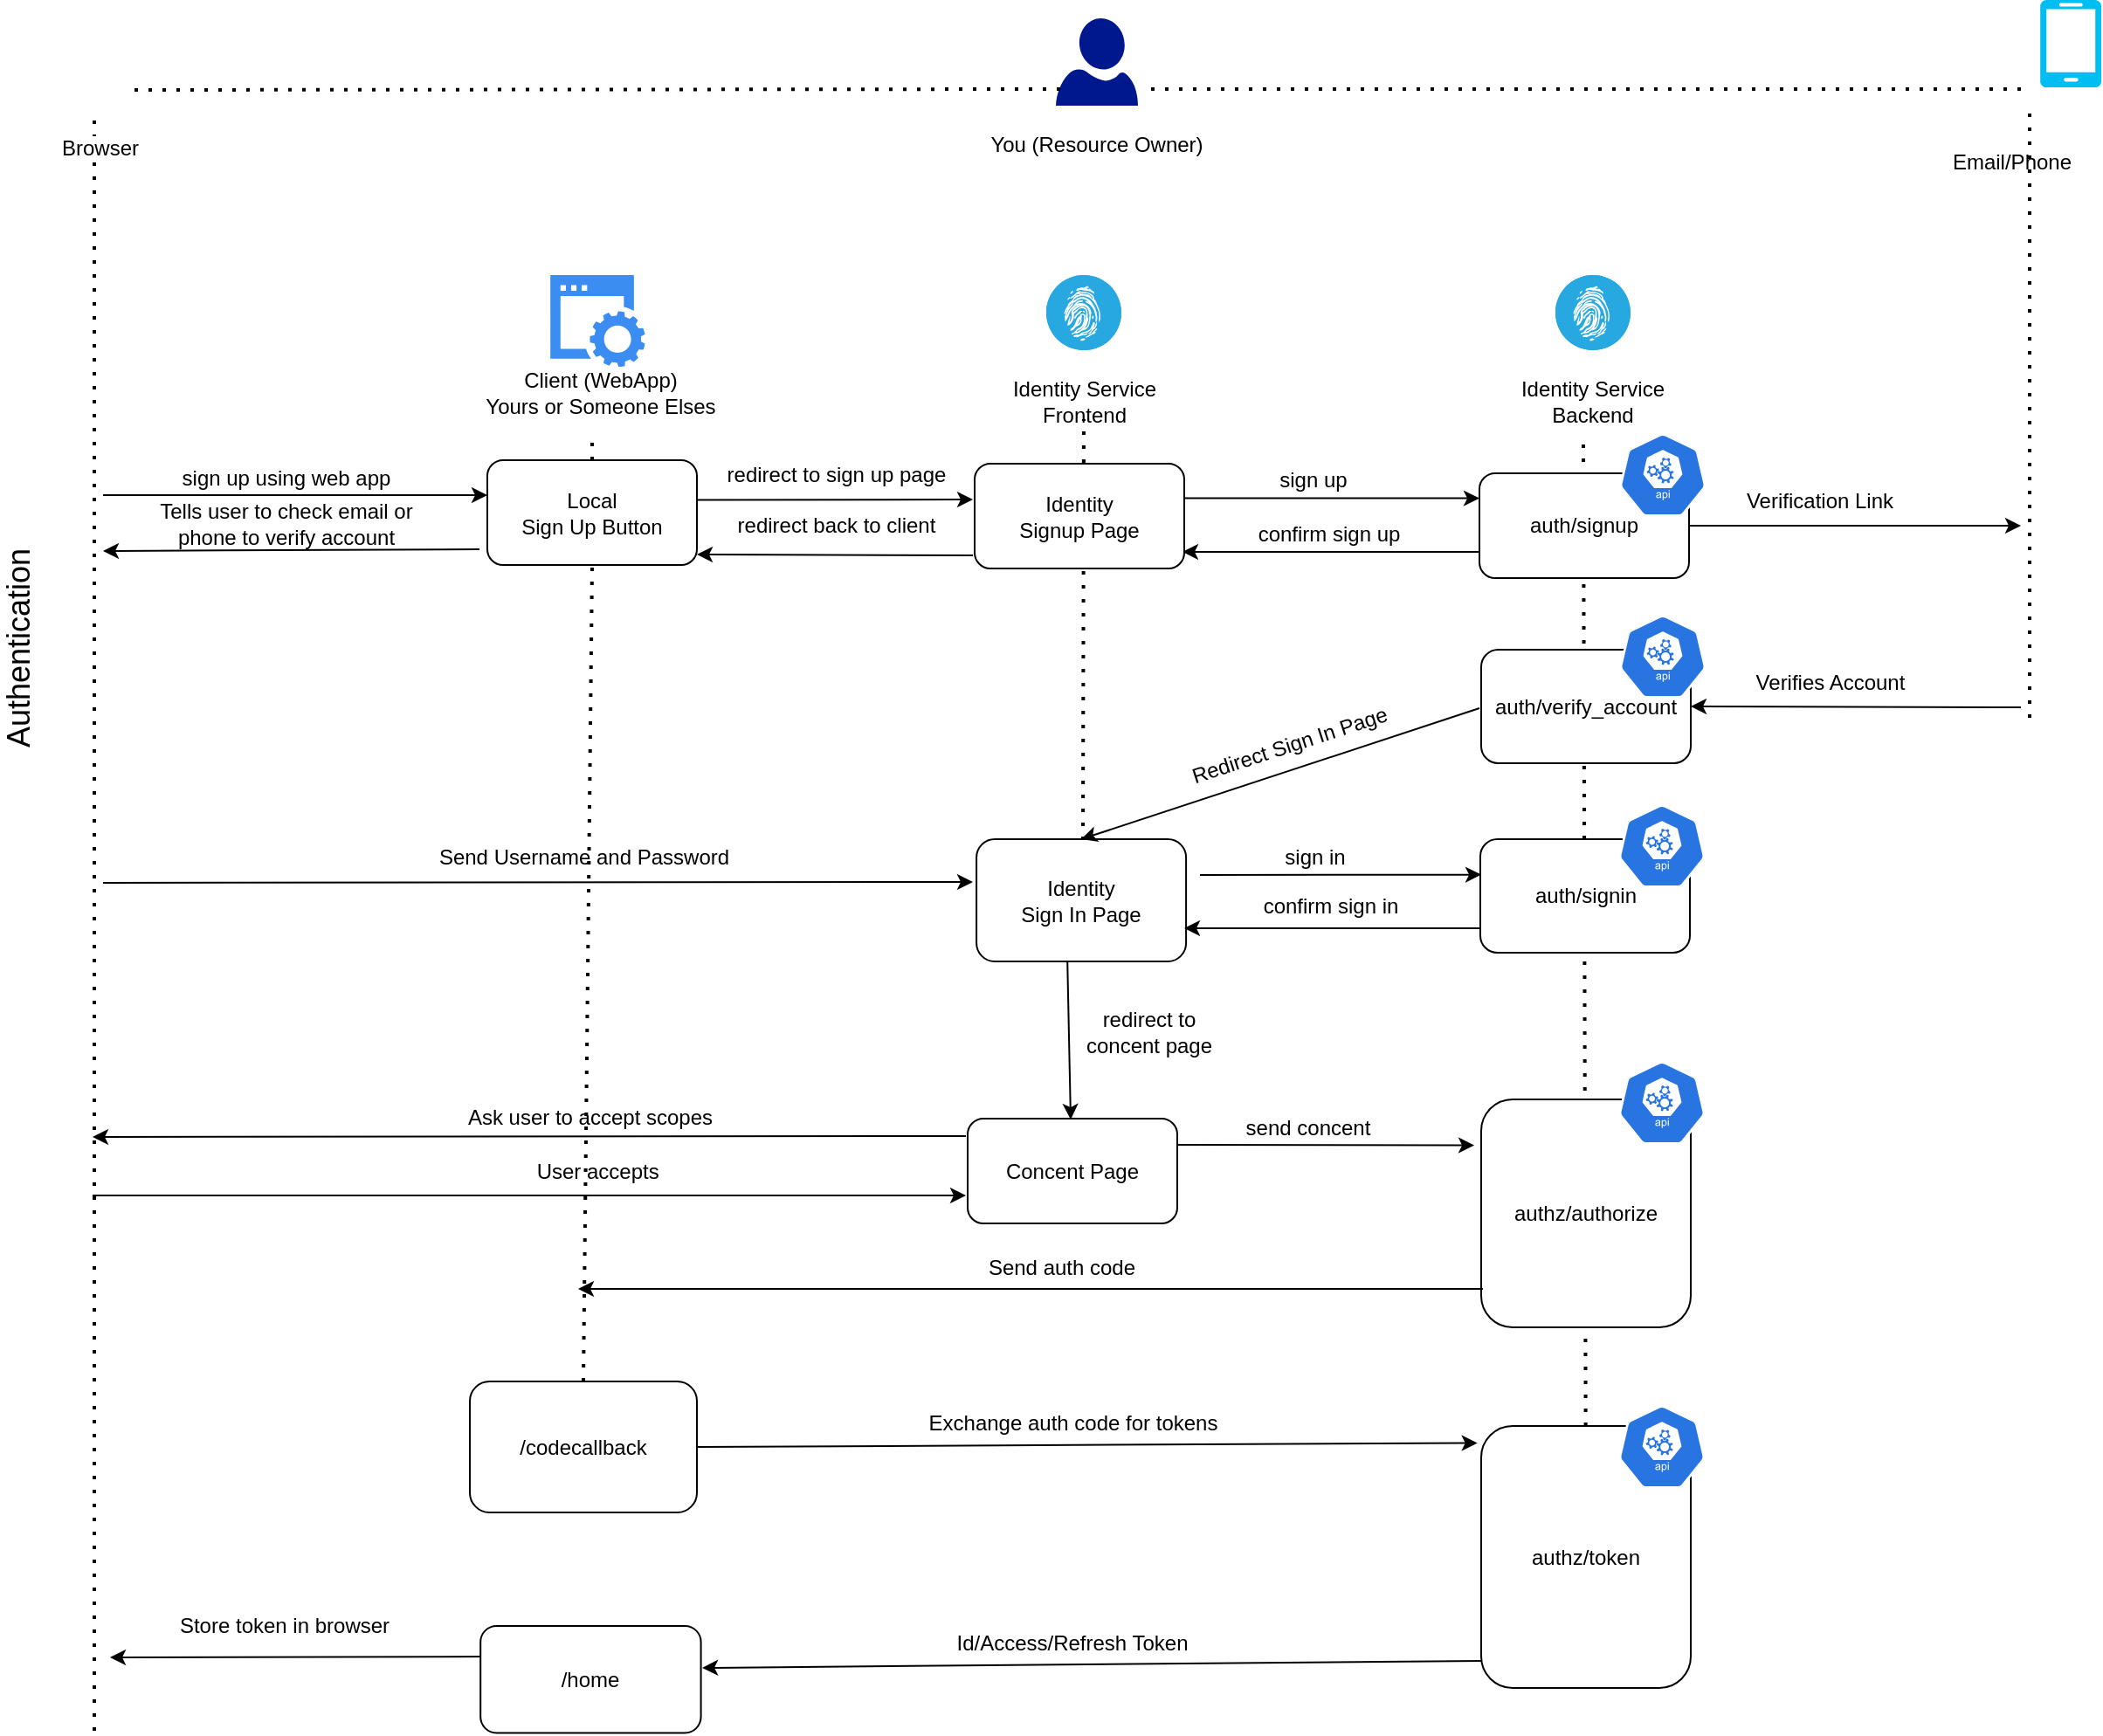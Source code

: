 <mxfile version="13.7.1" type="device"><diagram id="iUe4d74gnAT5RnV2DOWe" name="Page-1"><mxGraphModel dx="1753" dy="1592" grid="1" gridSize="10" guides="1" tooltips="1" connect="1" arrows="1" fold="1" page="1" pageScale="1" pageWidth="827" pageHeight="1169" math="0" shadow="0"><root><mxCell id="0"/><mxCell id="1" parent="0"/><mxCell id="fANC6qBSwLSL_ELg2gKO-146" value="" style="endArrow=none;dashed=1;html=1;dashPattern=1 3;strokeWidth=2;entryX=0.5;entryY=1;entryDx=0;entryDy=0;" edge="1" parent="1" target="fANC6qBSwLSL_ELg2gKO-143"><mxGeometry width="50" height="50" relative="1" as="geometry"><mxPoint x="153" y="350" as="sourcePoint"/><mxPoint x="152.79" y="194.5" as="targetPoint"/></mxGeometry></mxCell><mxCell id="fANC6qBSwLSL_ELg2gKO-18" value="" style="endArrow=none;dashed=1;html=1;dashPattern=1 3;strokeWidth=2;" edge="1" parent="1" source="fANC6qBSwLSL_ELg2gKO-112"><mxGeometry width="50" height="50" relative="1" as="geometry"><mxPoint x="-118" y="1038.5" as="sourcePoint"/><mxPoint x="-128" y="118.5" as="targetPoint"/></mxGeometry></mxCell><mxCell id="fANC6qBSwLSL_ELg2gKO-28" value="" style="endArrow=none;dashed=1;html=1;dashPattern=1 3;strokeWidth=2;entryX=0.5;entryY=1;entryDx=0;entryDy=0;" edge="1" parent="1" source="fANC6qBSwLSL_ELg2gKO-77"><mxGeometry width="50" height="50" relative="1" as="geometry"><mxPoint x="440" y="870" as="sourcePoint"/><mxPoint x="439.5" y="120" as="targetPoint"/></mxGeometry></mxCell><mxCell id="fANC6qBSwLSL_ELg2gKO-10" value="auth/signup" style="rounded=1;whiteSpace=wrap;html=1;" vertex="1" parent="1"><mxGeometry x="380" y="140" width="120" height="60" as="geometry"/></mxCell><mxCell id="fANC6qBSwLSL_ELg2gKO-12" value="auth/verify_account" style="rounded=1;whiteSpace=wrap;html=1;" vertex="1" parent="1"><mxGeometry x="381" y="241" width="120" height="65" as="geometry"/></mxCell><mxCell id="fANC6qBSwLSL_ELg2gKO-29" value="" style="endArrow=classic;html=1;entryX=0;entryY=0.5;entryDx=0;entryDy=0;" edge="1" parent="1"><mxGeometry width="50" height="50" relative="1" as="geometry"><mxPoint x="180" y="154.31" as="sourcePoint"/><mxPoint x="380" y="154.31" as="targetPoint"/></mxGeometry></mxCell><mxCell id="fANC6qBSwLSL_ELg2gKO-30" value="" style="shape=image;html=1;verticalAlign=top;verticalLabelPosition=bottom;labelBackgroundColor=#ffffff;imageAspect=0;aspect=fixed;image=https://cdn4.iconfinder.com/data/icons/aiga-symbol-signs/612/aiga_mail_bg-128.png" vertex="1" parent="1"><mxGeometry x="661" y="-105" width="48" height="48" as="geometry"/></mxCell><mxCell id="fANC6qBSwLSL_ELg2gKO-31" value="" style="endArrow=classic;html=1;exitX=1;exitY=0.5;exitDx=0;exitDy=0;" edge="1" parent="1" source="fANC6qBSwLSL_ELg2gKO-10"><mxGeometry width="50" height="50" relative="1" as="geometry"><mxPoint x="540" y="180" as="sourcePoint"/><mxPoint x="690" y="170" as="targetPoint"/></mxGeometry></mxCell><mxCell id="fANC6qBSwLSL_ELg2gKO-32" value="" style="verticalLabelPosition=bottom;html=1;verticalAlign=top;align=center;strokeColor=none;fillColor=#00BEF2;shape=mxgraph.azure.mobile;pointerEvents=1;" vertex="1" parent="1"><mxGeometry x="701" y="-131" width="35" height="50" as="geometry"/></mxCell><mxCell id="fANC6qBSwLSL_ELg2gKO-33" value="Verification Link" style="text;html=1;strokeColor=none;fillColor=none;align=center;verticalAlign=middle;whiteSpace=wrap;rounded=0;" vertex="1" parent="1"><mxGeometry x="530" y="146" width="90" height="20" as="geometry"/></mxCell><mxCell id="fANC6qBSwLSL_ELg2gKO-36" value="" style="endArrow=classic;html=1;entryX=1;entryY=0.5;entryDx=0;entryDy=0;" edge="1" parent="1" target="fANC6qBSwLSL_ELg2gKO-12"><mxGeometry width="50" height="50" relative="1" as="geometry"><mxPoint x="690" y="274" as="sourcePoint"/><mxPoint x="641" y="236" as="targetPoint"/></mxGeometry></mxCell><mxCell id="fANC6qBSwLSL_ELg2gKO-37" value="Verifies Account" style="text;html=1;strokeColor=none;fillColor=none;align=center;verticalAlign=middle;whiteSpace=wrap;rounded=0;" vertex="1" parent="1"><mxGeometry x="536" y="250" width="90" height="20" as="geometry"/></mxCell><mxCell id="fANC6qBSwLSL_ELg2gKO-38" value="sign up" style="text;html=1;strokeColor=none;fillColor=none;align=center;verticalAlign=middle;whiteSpace=wrap;rounded=0;" vertex="1" parent="1"><mxGeometry x="240" y="134" width="90" height="20" as="geometry"/></mxCell><mxCell id="fANC6qBSwLSL_ELg2gKO-39" value="" style="endArrow=classic;html=1;exitX=0;exitY=0.75;exitDx=0;exitDy=0;" edge="1" parent="1" source="fANC6qBSwLSL_ELg2gKO-10"><mxGeometry width="50" height="50" relative="1" as="geometry"><mxPoint x="370.72" y="185" as="sourcePoint"/><mxPoint x="210" y="185" as="targetPoint"/></mxGeometry></mxCell><mxCell id="fANC6qBSwLSL_ELg2gKO-40" value="confirm sign up" style="text;html=1;strokeColor=none;fillColor=none;align=center;verticalAlign=middle;whiteSpace=wrap;rounded=0;" vertex="1" parent="1"><mxGeometry x="248.55" y="165" width="90" height="20" as="geometry"/></mxCell><mxCell id="fANC6qBSwLSL_ELg2gKO-52" value="Identity Service Backend" style="text;html=1;strokeColor=none;fillColor=none;align=center;verticalAlign=middle;whiteSpace=wrap;rounded=0;" vertex="1" parent="1"><mxGeometry x="400" y="89" width="90" height="20" as="geometry"/></mxCell><mxCell id="fANC6qBSwLSL_ELg2gKO-53" value="Client (WebApp)&lt;br&gt;Yours or Someone Elses" style="text;html=1;strokeColor=none;fillColor=none;align=center;verticalAlign=middle;whiteSpace=wrap;rounded=0;" vertex="1" parent="1"><mxGeometry x="-193" y="83.5" width="140" height="20" as="geometry"/></mxCell><mxCell id="fANC6qBSwLSL_ELg2gKO-55" value="Email/Phone" style="text;html=1;strokeColor=none;fillColor=none;align=center;verticalAlign=middle;whiteSpace=wrap;rounded=0;" vertex="1" parent="1"><mxGeometry x="640" y="-48" width="90" height="20" as="geometry"/></mxCell><mxCell id="fANC6qBSwLSL_ELg2gKO-56" value="" style="fillColor=#28A8E0;verticalLabelPosition=bottom;html=1;strokeColor=#ffffff;verticalAlign=top;align=center;points=[[0.145,0.145,0],[0.5,0,0],[0.855,0.145,0],[1,0.5,0],[0.855,0.855,0],[0.5,1,0],[0.145,0.855,0],[0,0.5,0]];pointerEvents=1;shape=mxgraph.cisco_safe.compositeIcon;bgIcon=ellipse;resIcon=mxgraph.cisco_safe.capability.identity_authorization;" vertex="1" parent="1"><mxGeometry x="423.5" y="26.5" width="43" height="43" as="geometry"/></mxCell><mxCell id="fANC6qBSwLSL_ELg2gKO-61" value="&lt;font style=&quot;font-size: 18px&quot;&gt;Authentication&lt;/font&gt;" style="text;html=1;strokeColor=none;fillColor=none;align=center;verticalAlign=middle;whiteSpace=wrap;rounded=0;rotation=-90;" vertex="1" parent="1"><mxGeometry x="-521" y="230" width="130" height="20" as="geometry"/></mxCell><mxCell id="fANC6qBSwLSL_ELg2gKO-73" value="" style="endArrow=classic;html=1;exitX=1;exitY=0.5;exitDx=0;exitDy=0;entryX=-0.018;entryY=0.065;entryDx=0;entryDy=0;entryPerimeter=0;" edge="1" parent="1" source="fANC6qBSwLSL_ELg2gKO-193" target="fANC6qBSwLSL_ELg2gKO-77"><mxGeometry width="50" height="50" relative="1" as="geometry"><mxPoint x="-95" y="773.5" as="sourcePoint"/><mxPoint x="410" y="746.5" as="targetPoint"/></mxGeometry></mxCell><mxCell id="fANC6qBSwLSL_ELg2gKO-75" value="" style="endArrow=classic;html=1;entryX=1.006;entryY=0.392;entryDx=0;entryDy=0;entryPerimeter=0;" edge="1" parent="1" target="fANC6qBSwLSL_ELg2gKO-199"><mxGeometry width="50" height="50" relative="1" as="geometry"><mxPoint x="381" y="820" as="sourcePoint"/><mxPoint x="-51" y="820" as="targetPoint"/></mxGeometry></mxCell><mxCell id="fANC6qBSwLSL_ELg2gKO-76" value="Id/Access/Refresh Token" style="text;html=1;strokeColor=none;fillColor=none;align=center;verticalAlign=middle;whiteSpace=wrap;rounded=0;" vertex="1" parent="1"><mxGeometry x="77" y="800" width="140" height="20" as="geometry"/></mxCell><mxCell id="fANC6qBSwLSL_ELg2gKO-77" value="authz/token" style="rounded=1;whiteSpace=wrap;html=1;" vertex="1" parent="1"><mxGeometry x="381" y="685.5" width="120" height="150" as="geometry"/></mxCell><mxCell id="fANC6qBSwLSL_ELg2gKO-86" value="Exchange auth code for tokens" style="text;html=1;strokeColor=none;fillColor=none;align=center;verticalAlign=middle;whiteSpace=wrap;rounded=0;" vertex="1" parent="1"><mxGeometry x="60.75" y="673.5" width="172.5" height="20" as="geometry"/></mxCell><mxCell id="fANC6qBSwLSL_ELg2gKO-87" value="" style="aspect=fixed;pointerEvents=1;shadow=0;dashed=0;html=1;strokeColor=none;labelPosition=center;verticalLabelPosition=bottom;verticalAlign=top;align=center;fillColor=#00188D;shape=mxgraph.azure.user" vertex="1" parent="1"><mxGeometry x="137.5" y="-120.5" width="47" height="50" as="geometry"/></mxCell><mxCell id="fANC6qBSwLSL_ELg2gKO-96" value="You (Resource Owner)" style="text;html=1;strokeColor=none;fillColor=none;align=center;verticalAlign=middle;whiteSpace=wrap;rounded=0;" vertex="1" parent="1"><mxGeometry x="81" y="-58.5" width="160" height="20" as="geometry"/></mxCell><mxCell id="fANC6qBSwLSL_ELg2gKO-97" value="" style="endArrow=none;dashed=1;html=1;dashPattern=1 3;strokeWidth=2;" edge="1" parent="1"><mxGeometry width="50" height="50" relative="1" as="geometry"><mxPoint x="-413" y="860" as="sourcePoint"/><mxPoint x="-413" y="-66" as="targetPoint"/></mxGeometry></mxCell><mxCell id="fANC6qBSwLSL_ELg2gKO-98" value="" style="endArrow=classic;html=1;" edge="1" parent="1"><mxGeometry width="50" height="50" relative="1" as="geometry"><mxPoint x="-408" y="152.5" as="sourcePoint"/><mxPoint x="-188" y="152.5" as="targetPoint"/></mxGeometry></mxCell><mxCell id="fANC6qBSwLSL_ELg2gKO-100" value="" style="html=1;aspect=fixed;strokeColor=none;shadow=0;align=center;verticalAlign=top;fillColor=#3B8DF1;shape=mxgraph.gcp2.website" vertex="1" parent="1"><mxGeometry x="-151.9" y="26.5" width="54.19" height="52.57" as="geometry"/></mxCell><mxCell id="fANC6qBSwLSL_ELg2gKO-101" value="sign up using web app" style="text;html=1;strokeColor=none;fillColor=none;align=center;verticalAlign=middle;whiteSpace=wrap;rounded=0;" vertex="1" parent="1"><mxGeometry x="-368" y="132.5" width="130" height="20" as="geometry"/></mxCell><mxCell id="fANC6qBSwLSL_ELg2gKO-102" value="" style="endArrow=classic;html=1;exitX=0;exitY=0.75;exitDx=0;exitDy=0;" edge="1" parent="1"><mxGeometry width="50" height="50" relative="1" as="geometry"><mxPoint x="-192.5" y="183.5" as="sourcePoint"/><mxPoint x="-408" y="184.5" as="targetPoint"/></mxGeometry></mxCell><mxCell id="fANC6qBSwLSL_ELg2gKO-103" value="Tells user to check email or phone to verify account" style="text;html=1;strokeColor=none;fillColor=none;align=center;verticalAlign=middle;whiteSpace=wrap;rounded=0;" vertex="1" parent="1"><mxGeometry x="-378" y="158.5" width="150" height="20" as="geometry"/></mxCell><mxCell id="fANC6qBSwLSL_ELg2gKO-104" value="" style="endArrow=none;dashed=1;html=1;dashPattern=1 3;strokeWidth=2;" edge="1" parent="1"><mxGeometry width="50" height="50" relative="1" as="geometry"><mxPoint x="690" y="-80" as="sourcePoint"/><mxPoint x="190" y="-80" as="targetPoint"/></mxGeometry></mxCell><mxCell id="fANC6qBSwLSL_ELg2gKO-105" value="" style="endArrow=none;dashed=1;html=1;dashPattern=1 3;strokeWidth=2;" edge="1" parent="1"><mxGeometry width="50" height="50" relative="1" as="geometry"><mxPoint x="695" y="280" as="sourcePoint"/><mxPoint x="695" y="-70" as="targetPoint"/></mxGeometry></mxCell><mxCell id="fANC6qBSwLSL_ELg2gKO-106" value="" style="endArrow=classic;html=1;" edge="1" parent="1"><mxGeometry width="50" height="50" relative="1" as="geometry"><mxPoint x="-408" y="374.5" as="sourcePoint"/><mxPoint x="90" y="374" as="targetPoint"/></mxGeometry></mxCell><mxCell id="fANC6qBSwLSL_ELg2gKO-107" value="Send Username and Password" style="text;html=1;strokeColor=none;fillColor=none;align=center;verticalAlign=middle;whiteSpace=wrap;rounded=0;" vertex="1" parent="1"><mxGeometry x="-234.5" y="349.5" width="203" height="20" as="geometry"/></mxCell><mxCell id="fANC6qBSwLSL_ELg2gKO-112" value="Local &lt;br&gt;Sign Up Button" style="rounded=1;whiteSpace=wrap;html=1;" vertex="1" parent="1"><mxGeometry x="-188" y="132.5" width="120" height="60" as="geometry"/></mxCell><mxCell id="fANC6qBSwLSL_ELg2gKO-113" value="" style="endArrow=none;dashed=1;html=1;dashPattern=1 3;strokeWidth=2;entryX=0.5;entryY=1;entryDx=0;entryDy=0;exitX=0.5;exitY=0;exitDx=0;exitDy=0;" edge="1" parent="1" source="fANC6qBSwLSL_ELg2gKO-193" target="fANC6qBSwLSL_ELg2gKO-112"><mxGeometry width="50" height="50" relative="1" as="geometry"><mxPoint x="-128" y="354.5" as="sourcePoint"/><mxPoint x="-118" y="114.5" as="targetPoint"/></mxGeometry></mxCell><mxCell id="fANC6qBSwLSL_ELg2gKO-116" value="Concent Page" style="rounded=1;whiteSpace=wrap;html=1;" vertex="1" parent="1"><mxGeometry x="87" y="509.5" width="120" height="60" as="geometry"/></mxCell><mxCell id="fANC6qBSwLSL_ELg2gKO-121" value="" style="endArrow=classic;html=1;" edge="1" parent="1"><mxGeometry width="50" height="50" relative="1" as="geometry"><mxPoint x="144" y="414.5" as="sourcePoint"/><mxPoint x="146" y="510" as="targetPoint"/></mxGeometry></mxCell><mxCell id="fANC6qBSwLSL_ELg2gKO-122" value="" style="endArrow=none;dashed=1;html=1;dashPattern=1 3;strokeWidth=2;entryX=1;entryY=0.5;entryDx=0;entryDy=0;" edge="1" parent="1" target="fANC6qBSwLSL_ELg2gKO-135"><mxGeometry width="50" height="50" relative="1" as="geometry"><mxPoint x="140" y="-80" as="sourcePoint"/><mxPoint x="-230" y="-80" as="targetPoint"/></mxGeometry></mxCell><mxCell id="fANC6qBSwLSL_ELg2gKO-127" value="" style="html=1;dashed=0;whitespace=wrap;fillColor=#2875E2;strokeColor=#ffffff;points=[[0.005,0.63,0],[0.1,0.2,0],[0.9,0.2,0],[0.5,0,0],[0.995,0.63,0],[0.72,0.99,0],[0.5,1,0],[0.28,0.99,0]];shape=mxgraph.kubernetes.icon;prIcon=api" vertex="1" parent="1"><mxGeometry x="460" y="117" width="50" height="48" as="geometry"/></mxCell><mxCell id="fANC6qBSwLSL_ELg2gKO-128" value="" style="html=1;dashed=0;whitespace=wrap;fillColor=#2875E2;strokeColor=#ffffff;points=[[0.005,0.63,0],[0.1,0.2,0],[0.9,0.2,0],[0.5,0,0],[0.995,0.63,0],[0.72,0.99,0],[0.5,1,0],[0.28,0.99,0]];shape=mxgraph.kubernetes.icon;prIcon=api" vertex="1" parent="1"><mxGeometry x="460" y="221" width="50" height="48" as="geometry"/></mxCell><mxCell id="fANC6qBSwLSL_ELg2gKO-135" value="Browser" style="shape=image;html=1;verticalAlign=top;verticalLabelPosition=bottom;labelBackgroundColor=#ffffff;imageAspect=0;aspect=fixed;image=https://cdn0.iconfinder.com/data/icons/flat-round-system/512/internet_explorer-128.png" vertex="1" parent="1"><mxGeometry x="-430" y="-99" width="39" height="39" as="geometry"/></mxCell><mxCell id="fANC6qBSwLSL_ELg2gKO-136" value="Identity &lt;br&gt;Signup Page" style="rounded=1;whiteSpace=wrap;html=1;" vertex="1" parent="1"><mxGeometry x="91" y="134.5" width="120" height="60" as="geometry"/></mxCell><mxCell id="fANC6qBSwLSL_ELg2gKO-138" value="" style="endArrow=classic;html=1;" edge="1" parent="1"><mxGeometry width="50" height="50" relative="1" as="geometry"><mxPoint x="-68" y="155.29" as="sourcePoint"/><mxPoint x="90" y="155" as="targetPoint"/></mxGeometry></mxCell><mxCell id="fANC6qBSwLSL_ELg2gKO-139" value="redirect to sign up page" style="text;html=1;strokeColor=none;fillColor=none;align=center;verticalAlign=middle;whiteSpace=wrap;rounded=0;" vertex="1" parent="1"><mxGeometry x="-53" y="131" width="130" height="20" as="geometry"/></mxCell><mxCell id="fANC6qBSwLSL_ELg2gKO-140" value="redirect back to client" style="text;html=1;strokeColor=none;fillColor=none;align=center;verticalAlign=middle;whiteSpace=wrap;rounded=0;" vertex="1" parent="1"><mxGeometry x="-53" y="160" width="130" height="20" as="geometry"/></mxCell><mxCell id="fANC6qBSwLSL_ELg2gKO-141" value="" style="endArrow=classic;html=1;entryX=1;entryY=1;entryDx=0;entryDy=0;" edge="1" parent="1"><mxGeometry width="50" height="50" relative="1" as="geometry"><mxPoint x="90" y="187" as="sourcePoint"/><mxPoint x="-68" y="186.5" as="targetPoint"/></mxGeometry></mxCell><mxCell id="fANC6qBSwLSL_ELg2gKO-143" value="Identity Service Frontend" style="text;html=1;strokeColor=none;fillColor=none;align=center;verticalAlign=middle;whiteSpace=wrap;rounded=0;" vertex="1" parent="1"><mxGeometry x="108.5" y="89" width="90" height="20" as="geometry"/></mxCell><mxCell id="fANC6qBSwLSL_ELg2gKO-144" value="" style="fillColor=#28A8E0;verticalLabelPosition=bottom;html=1;strokeColor=#ffffff;verticalAlign=top;align=center;points=[[0.145,0.145,0],[0.5,0,0],[0.855,0.145,0],[1,0.5,0],[0.855,0.855,0],[0.5,1,0],[0.145,0.855,0],[0,0.5,0]];pointerEvents=1;shape=mxgraph.cisco_safe.compositeIcon;bgIcon=ellipse;resIcon=mxgraph.cisco_safe.capability.identity_authorization;" vertex="1" parent="1"><mxGeometry x="132" y="26.5" width="43" height="43" as="geometry"/></mxCell><mxCell id="fANC6qBSwLSL_ELg2gKO-11" value="Identity &lt;br&gt;Sign In Page" style="rounded=1;whiteSpace=wrap;html=1;" vertex="1" parent="1"><mxGeometry x="92.05" y="349.5" width="120" height="70" as="geometry"/></mxCell><mxCell id="fANC6qBSwLSL_ELg2gKO-147" value="auth/signin" style="rounded=1;whiteSpace=wrap;html=1;" vertex="1" parent="1"><mxGeometry x="380.5" y="349.5" width="120" height="65" as="geometry"/></mxCell><mxCell id="fANC6qBSwLSL_ELg2gKO-148" value="" style="html=1;dashed=0;whitespace=wrap;fillColor=#2875E2;strokeColor=#ffffff;points=[[0.005,0.63,0],[0.1,0.2,0],[0.9,0.2,0],[0.5,0,0],[0.995,0.63,0],[0.72,0.99,0],[0.5,1,0],[0.28,0.99,0]];shape=mxgraph.kubernetes.icon;prIcon=api" vertex="1" parent="1"><mxGeometry x="459.5" y="329.5" width="50" height="48" as="geometry"/></mxCell><mxCell id="fANC6qBSwLSL_ELg2gKO-155" value="" style="endArrow=classic;html=1;entryX=0;entryY=0.5;entryDx=0;entryDy=0;" edge="1" parent="1"><mxGeometry width="50" height="50" relative="1" as="geometry"><mxPoint x="220" y="370" as="sourcePoint"/><mxPoint x="381" y="369.81" as="targetPoint"/></mxGeometry></mxCell><mxCell id="fANC6qBSwLSL_ELg2gKO-156" value="sign in" style="text;html=1;strokeColor=none;fillColor=none;align=center;verticalAlign=middle;whiteSpace=wrap;rounded=0;" vertex="1" parent="1"><mxGeometry x="241" y="349.5" width="90" height="20" as="geometry"/></mxCell><mxCell id="fANC6qBSwLSL_ELg2gKO-157" value="" style="endArrow=classic;html=1;exitX=0;exitY=0.75;exitDx=0;exitDy=0;" edge="1" parent="1"><mxGeometry width="50" height="50" relative="1" as="geometry"><mxPoint x="381" y="400.5" as="sourcePoint"/><mxPoint x="211" y="400.5" as="targetPoint"/></mxGeometry></mxCell><mxCell id="fANC6qBSwLSL_ELg2gKO-158" value="confirm sign in" style="text;html=1;strokeColor=none;fillColor=none;align=center;verticalAlign=middle;whiteSpace=wrap;rounded=0;" vertex="1" parent="1"><mxGeometry x="220" y="377.5" width="150" height="20" as="geometry"/></mxCell><mxCell id="fANC6qBSwLSL_ELg2gKO-160" value="redirect to concent page" style="text;html=1;strokeColor=none;fillColor=none;align=center;verticalAlign=middle;whiteSpace=wrap;rounded=0;" vertex="1" parent="1"><mxGeometry x="146" y="450" width="90" height="20" as="geometry"/></mxCell><mxCell id="fANC6qBSwLSL_ELg2gKO-161" value="" style="endArrow=classic;html=1;" edge="1" parent="1"><mxGeometry width="50" height="50" relative="1" as="geometry"><mxPoint x="86" y="519.5" as="sourcePoint"/><mxPoint x="-414" y="520" as="targetPoint"/></mxGeometry></mxCell><mxCell id="fANC6qBSwLSL_ELg2gKO-162" value="Ask user to accept scopes" style="text;html=1;strokeColor=none;fillColor=none;align=center;verticalAlign=middle;whiteSpace=wrap;rounded=0;" vertex="1" parent="1"><mxGeometry x="-207.81" y="498.5" width="158" height="20" as="geometry"/></mxCell><mxCell id="fANC6qBSwLSL_ELg2gKO-164" value="" style="endArrow=classic;html=1;" edge="1" parent="1"><mxGeometry width="50" height="50" relative="1" as="geometry"><mxPoint x="-414" y="553.5" as="sourcePoint"/><mxPoint x="86" y="553.5" as="targetPoint"/></mxGeometry></mxCell><mxCell id="fANC6qBSwLSL_ELg2gKO-165" value="User accepts&amp;nbsp;" style="text;html=1;strokeColor=none;fillColor=none;align=center;verticalAlign=middle;whiteSpace=wrap;rounded=0;" vertex="1" parent="1"><mxGeometry x="-202" y="529.5" width="158" height="20" as="geometry"/></mxCell><mxCell id="fANC6qBSwLSL_ELg2gKO-174" value="authz/authorize" style="rounded=1;whiteSpace=wrap;html=1;" vertex="1" parent="1"><mxGeometry x="381" y="498.5" width="120" height="130.5" as="geometry"/></mxCell><mxCell id="fANC6qBSwLSL_ELg2gKO-175" value="" style="html=1;dashed=0;whitespace=wrap;fillColor=#2875E2;strokeColor=#ffffff;points=[[0.005,0.63,0],[0.1,0.2,0],[0.9,0.2,0],[0.5,0,0],[0.995,0.63,0],[0.72,0.99,0],[0.5,1,0],[0.28,0.99,0]];shape=mxgraph.kubernetes.icon;prIcon=api" vertex="1" parent="1"><mxGeometry x="459.5" y="476.5" width="50" height="48" as="geometry"/></mxCell><mxCell id="fANC6qBSwLSL_ELg2gKO-176" value="" style="endArrow=classic;html=1;entryX=0;entryY=0.5;entryDx=0;entryDy=0;exitX=1;exitY=0.25;exitDx=0;exitDy=0;" edge="1" parent="1" source="fANC6qBSwLSL_ELg2gKO-116"><mxGeometry width="50" height="50" relative="1" as="geometry"><mxPoint x="216" y="525" as="sourcePoint"/><mxPoint x="377" y="524.81" as="targetPoint"/></mxGeometry></mxCell><mxCell id="fANC6qBSwLSL_ELg2gKO-177" value="send concent" style="text;html=1;strokeColor=none;fillColor=none;align=center;verticalAlign=middle;whiteSpace=wrap;rounded=0;" vertex="1" parent="1"><mxGeometry x="237" y="504.5" width="90" height="20" as="geometry"/></mxCell><mxCell id="fANC6qBSwLSL_ELg2gKO-178" value="" style="endArrow=classic;html=1;exitX=0.008;exitY=0.831;exitDx=0;exitDy=0;exitPerimeter=0;" edge="1" parent="1" source="fANC6qBSwLSL_ELg2gKO-174"><mxGeometry width="50" height="50" relative="1" as="geometry"><mxPoint x="370" y="605" as="sourcePoint"/><mxPoint x="-136" y="607" as="targetPoint"/></mxGeometry></mxCell><mxCell id="fANC6qBSwLSL_ELg2gKO-179" value="Send auth code" style="text;html=1;strokeColor=none;fillColor=none;align=center;verticalAlign=middle;whiteSpace=wrap;rounded=0;" vertex="1" parent="1"><mxGeometry x="96.0" y="585" width="90" height="20" as="geometry"/></mxCell><mxCell id="fANC6qBSwLSL_ELg2gKO-182" value="" style="html=1;dashed=0;whitespace=wrap;fillColor=#2875E2;strokeColor=#ffffff;points=[[0.005,0.63,0],[0.1,0.2,0],[0.9,0.2,0],[0.5,0,0],[0.995,0.63,0],[0.72,0.99,0],[0.5,1,0],[0.28,0.99,0]];shape=mxgraph.kubernetes.icon;prIcon=api" vertex="1" parent="1"><mxGeometry x="459.5" y="673.5" width="50" height="48" as="geometry"/></mxCell><mxCell id="fANC6qBSwLSL_ELg2gKO-193" value="/codecallback" style="rounded=1;whiteSpace=wrap;html=1;" vertex="1" parent="1"><mxGeometry x="-198" y="660" width="130" height="75" as="geometry"/></mxCell><mxCell id="fANC6qBSwLSL_ELg2gKO-195" value="" style="endArrow=classic;html=1;" edge="1" parent="1"><mxGeometry width="50" height="50" relative="1" as="geometry"><mxPoint x="-182.0" y="817.5" as="sourcePoint"/><mxPoint x="-404" y="818" as="targetPoint"/></mxGeometry></mxCell><mxCell id="fANC6qBSwLSL_ELg2gKO-198" value="Store token in browser" style="text;html=1;strokeColor=none;fillColor=none;align=center;verticalAlign=middle;whiteSpace=wrap;rounded=0;" vertex="1" parent="1"><mxGeometry x="-374" y="790" width="140" height="20" as="geometry"/></mxCell><mxCell id="fANC6qBSwLSL_ELg2gKO-199" value="/home" style="rounded=1;whiteSpace=wrap;html=1;" vertex="1" parent="1"><mxGeometry x="-191.9" y="800" width="126.19" height="61.25" as="geometry"/></mxCell><mxCell id="fANC6qBSwLSL_ELg2gKO-200" value="" style="endArrow=classic;html=1;entryX=0.5;entryY=0;entryDx=0;entryDy=0;" edge="1" parent="1" target="fANC6qBSwLSL_ELg2gKO-11"><mxGeometry width="50" height="50" relative="1" as="geometry"><mxPoint x="380" y="274.5" as="sourcePoint"/><mxPoint x="-410" y="274" as="targetPoint"/></mxGeometry></mxCell><mxCell id="fANC6qBSwLSL_ELg2gKO-203" value="Redirect Sign In Page" style="text;html=1;strokeColor=none;fillColor=none;align=center;verticalAlign=middle;whiteSpace=wrap;rounded=0;rotation=-18;" vertex="1" parent="1"><mxGeometry x="198.5" y="286" width="145" height="20" as="geometry"/></mxCell></root></mxGraphModel></diagram></mxfile>